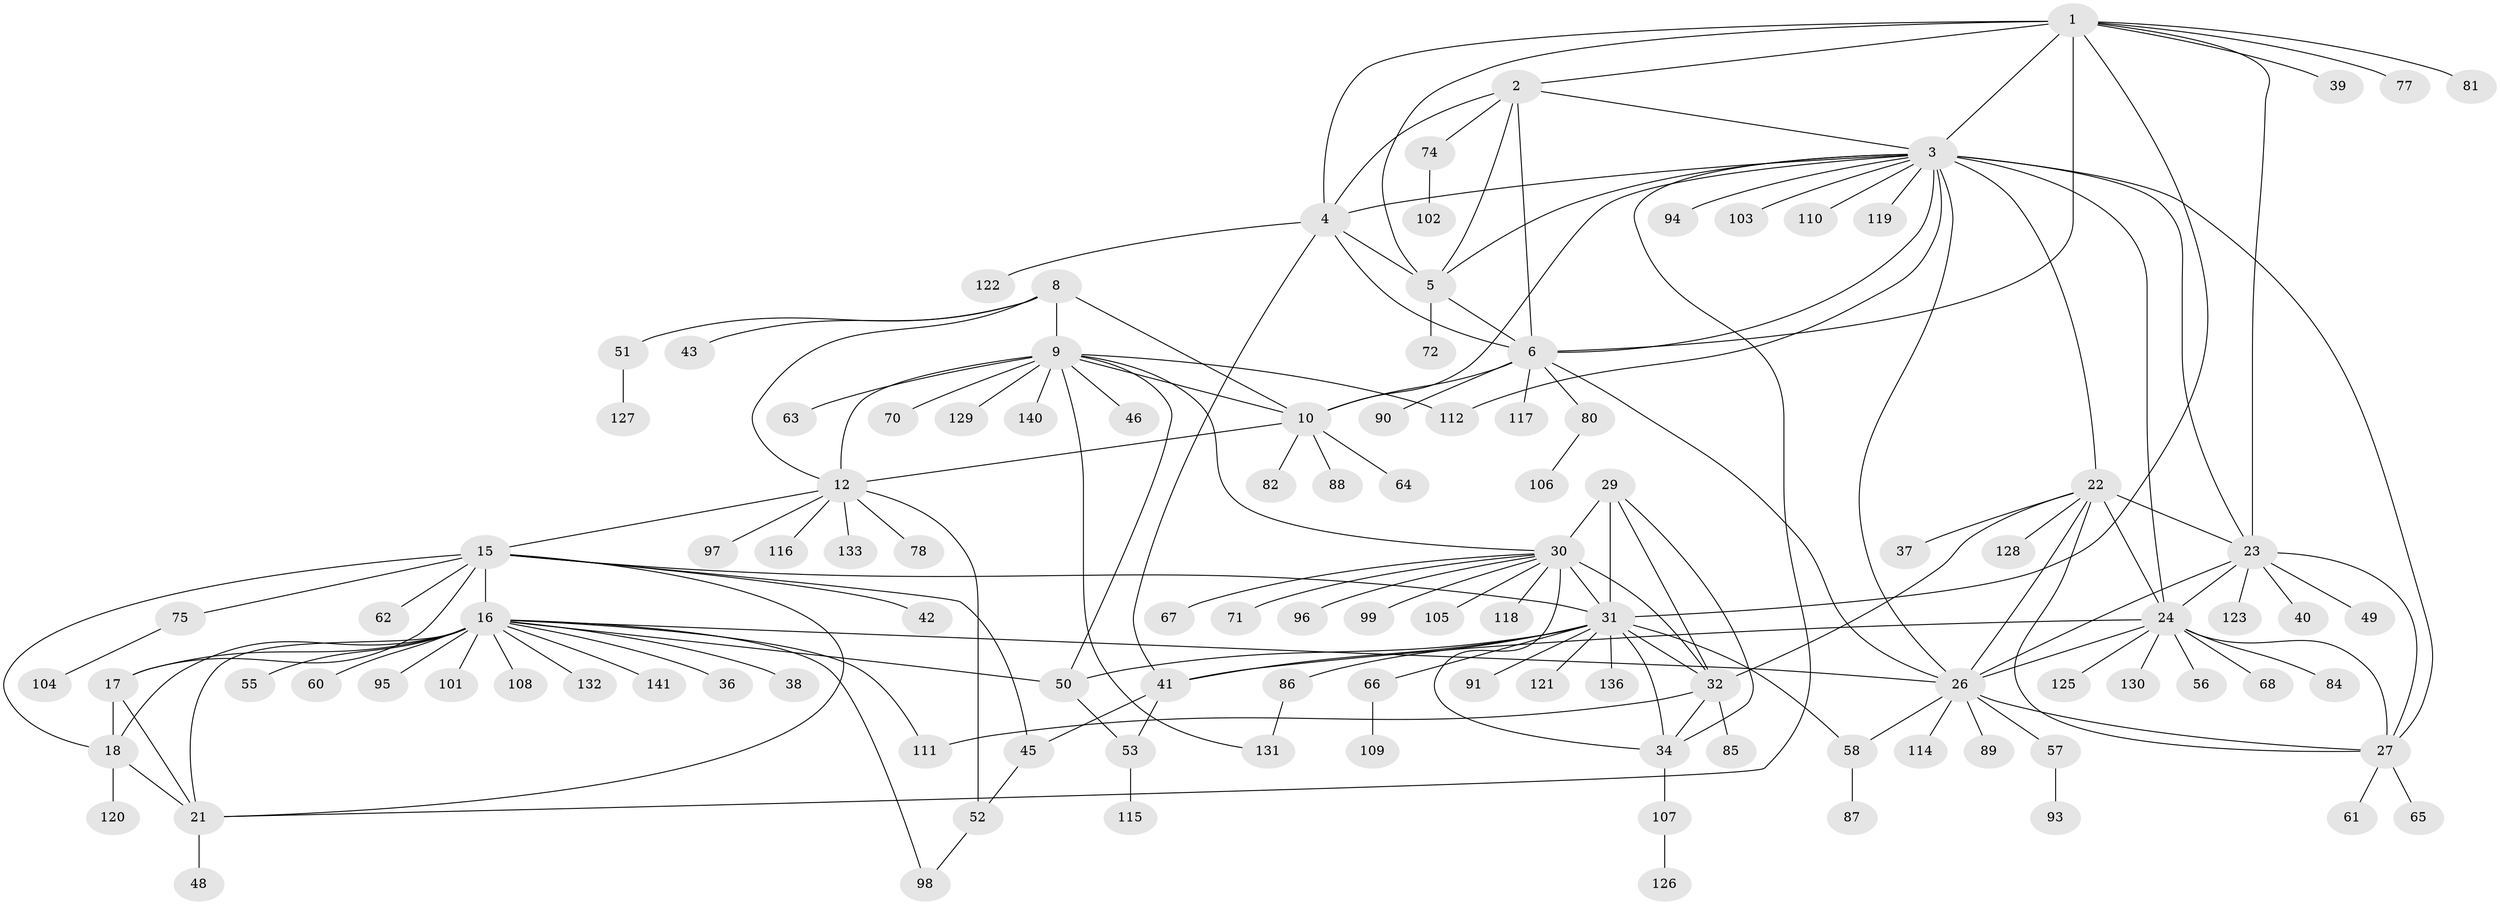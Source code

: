 // original degree distribution, {12: 0.014184397163120567, 8: 0.05673758865248227, 9: 0.04964539007092199, 11: 0.028368794326241134, 7: 0.02127659574468085, 10: 0.04964539007092199, 14: 0.0070921985815602835, 6: 0.014184397163120567, 15: 0.0070921985815602835, 2: 0.14184397163120568, 1: 0.5602836879432624, 5: 0.0070921985815602835, 3: 0.03546099290780142, 4: 0.0070921985815602835}
// Generated by graph-tools (version 1.1) at 2025/11/02/27/25 16:11:32]
// undirected, 113 vertices, 167 edges
graph export_dot {
graph [start="1"]
  node [color=gray90,style=filled];
  1 [super="+100"];
  2 [super="+59"];
  3 [super="+25"];
  4 [super="+135"];
  5 [super="+134"];
  6 [super="+7"];
  8;
  9 [super="+14"];
  10 [super="+11"];
  12 [super="+13"];
  15 [super="+19"];
  16 [super="+20"];
  17;
  18 [super="+113"];
  21 [super="+73"];
  22 [super="+44"];
  23 [super="+92"];
  24 [super="+28"];
  26 [super="+76"];
  27;
  29;
  30 [super="+33"];
  31 [super="+35"];
  32 [super="+139"];
  34 [super="+83"];
  36 [super="+124"];
  37;
  38;
  39;
  40;
  41 [super="+47"];
  42;
  43 [super="+69"];
  45;
  46;
  48;
  49;
  50 [super="+79"];
  51 [super="+54"];
  52;
  53;
  55;
  56;
  57;
  58;
  60;
  61 [super="+137"];
  62;
  63;
  64;
  65;
  66;
  67;
  68;
  70;
  71;
  72;
  74;
  75;
  77;
  78;
  80;
  81;
  82;
  84;
  85;
  86;
  87;
  88;
  89;
  90;
  91;
  93;
  94;
  95;
  96;
  97;
  98;
  99;
  101;
  102;
  103;
  104;
  105;
  106;
  107;
  108;
  109;
  110;
  111;
  112;
  114;
  115;
  116;
  117;
  118;
  119;
  120;
  121;
  122;
  123 [super="+138"];
  125;
  126;
  127;
  128;
  129;
  130;
  131;
  132;
  133;
  136;
  140;
  141;
  1 -- 2;
  1 -- 3;
  1 -- 4;
  1 -- 5;
  1 -- 6 [weight=2];
  1 -- 31;
  1 -- 39;
  1 -- 77;
  1 -- 81;
  1 -- 23;
  2 -- 3;
  2 -- 4;
  2 -- 5;
  2 -- 6 [weight=2];
  2 -- 74;
  3 -- 4;
  3 -- 5;
  3 -- 6 [weight=2];
  3 -- 21;
  3 -- 94;
  3 -- 103;
  3 -- 112;
  3 -- 119;
  3 -- 22;
  3 -- 23;
  3 -- 24 [weight=2];
  3 -- 27;
  3 -- 26;
  3 -- 110;
  3 -- 10;
  4 -- 5;
  4 -- 6 [weight=2];
  4 -- 122;
  4 -- 41;
  5 -- 6 [weight=2];
  5 -- 72;
  6 -- 90;
  6 -- 117;
  6 -- 10;
  6 -- 80;
  6 -- 26;
  8 -- 9 [weight=2];
  8 -- 10 [weight=2];
  8 -- 12 [weight=2];
  8 -- 43;
  8 -- 51;
  9 -- 10 [weight=4];
  9 -- 12 [weight=4];
  9 -- 30;
  9 -- 46;
  9 -- 63;
  9 -- 131;
  9 -- 129;
  9 -- 70;
  9 -- 140;
  9 -- 112;
  9 -- 50;
  10 -- 12 [weight=4];
  10 -- 82;
  10 -- 64;
  10 -- 88;
  12 -- 52;
  12 -- 97;
  12 -- 133;
  12 -- 78;
  12 -- 116;
  12 -- 15;
  15 -- 16 [weight=4];
  15 -- 17 [weight=2];
  15 -- 18 [weight=2];
  15 -- 21 [weight=2];
  15 -- 31;
  15 -- 42;
  15 -- 75;
  15 -- 45;
  15 -- 62;
  16 -- 17 [weight=2];
  16 -- 18 [weight=2];
  16 -- 21 [weight=2];
  16 -- 26;
  16 -- 36;
  16 -- 50;
  16 -- 55;
  16 -- 95;
  16 -- 101;
  16 -- 108;
  16 -- 111;
  16 -- 98;
  16 -- 132;
  16 -- 38;
  16 -- 141;
  16 -- 60;
  17 -- 18;
  17 -- 21;
  18 -- 21;
  18 -- 120;
  21 -- 48;
  22 -- 23;
  22 -- 24 [weight=2];
  22 -- 26;
  22 -- 27;
  22 -- 32;
  22 -- 37;
  22 -- 128;
  23 -- 24 [weight=2];
  23 -- 26;
  23 -- 27;
  23 -- 40;
  23 -- 49;
  23 -- 123;
  24 -- 26 [weight=2];
  24 -- 27 [weight=2];
  24 -- 41;
  24 -- 68;
  24 -- 84;
  24 -- 130;
  24 -- 56;
  24 -- 125;
  26 -- 27;
  26 -- 57;
  26 -- 58;
  26 -- 114;
  26 -- 89;
  27 -- 61;
  27 -- 65;
  29 -- 30 [weight=2];
  29 -- 31 [weight=2];
  29 -- 32;
  29 -- 34;
  30 -- 31 [weight=4];
  30 -- 32 [weight=2];
  30 -- 34 [weight=2];
  30 -- 99;
  30 -- 105;
  30 -- 96;
  30 -- 67;
  30 -- 71;
  30 -- 118;
  31 -- 32 [weight=2];
  31 -- 34 [weight=2];
  31 -- 41;
  31 -- 50;
  31 -- 58;
  31 -- 66;
  31 -- 86;
  31 -- 91;
  31 -- 121;
  31 -- 136;
  32 -- 34;
  32 -- 85;
  32 -- 111;
  34 -- 107;
  41 -- 45;
  41 -- 53;
  45 -- 52;
  50 -- 53;
  51 -- 127;
  52 -- 98;
  53 -- 115;
  57 -- 93;
  58 -- 87;
  66 -- 109;
  74 -- 102;
  75 -- 104;
  80 -- 106;
  86 -- 131;
  107 -- 126;
}
